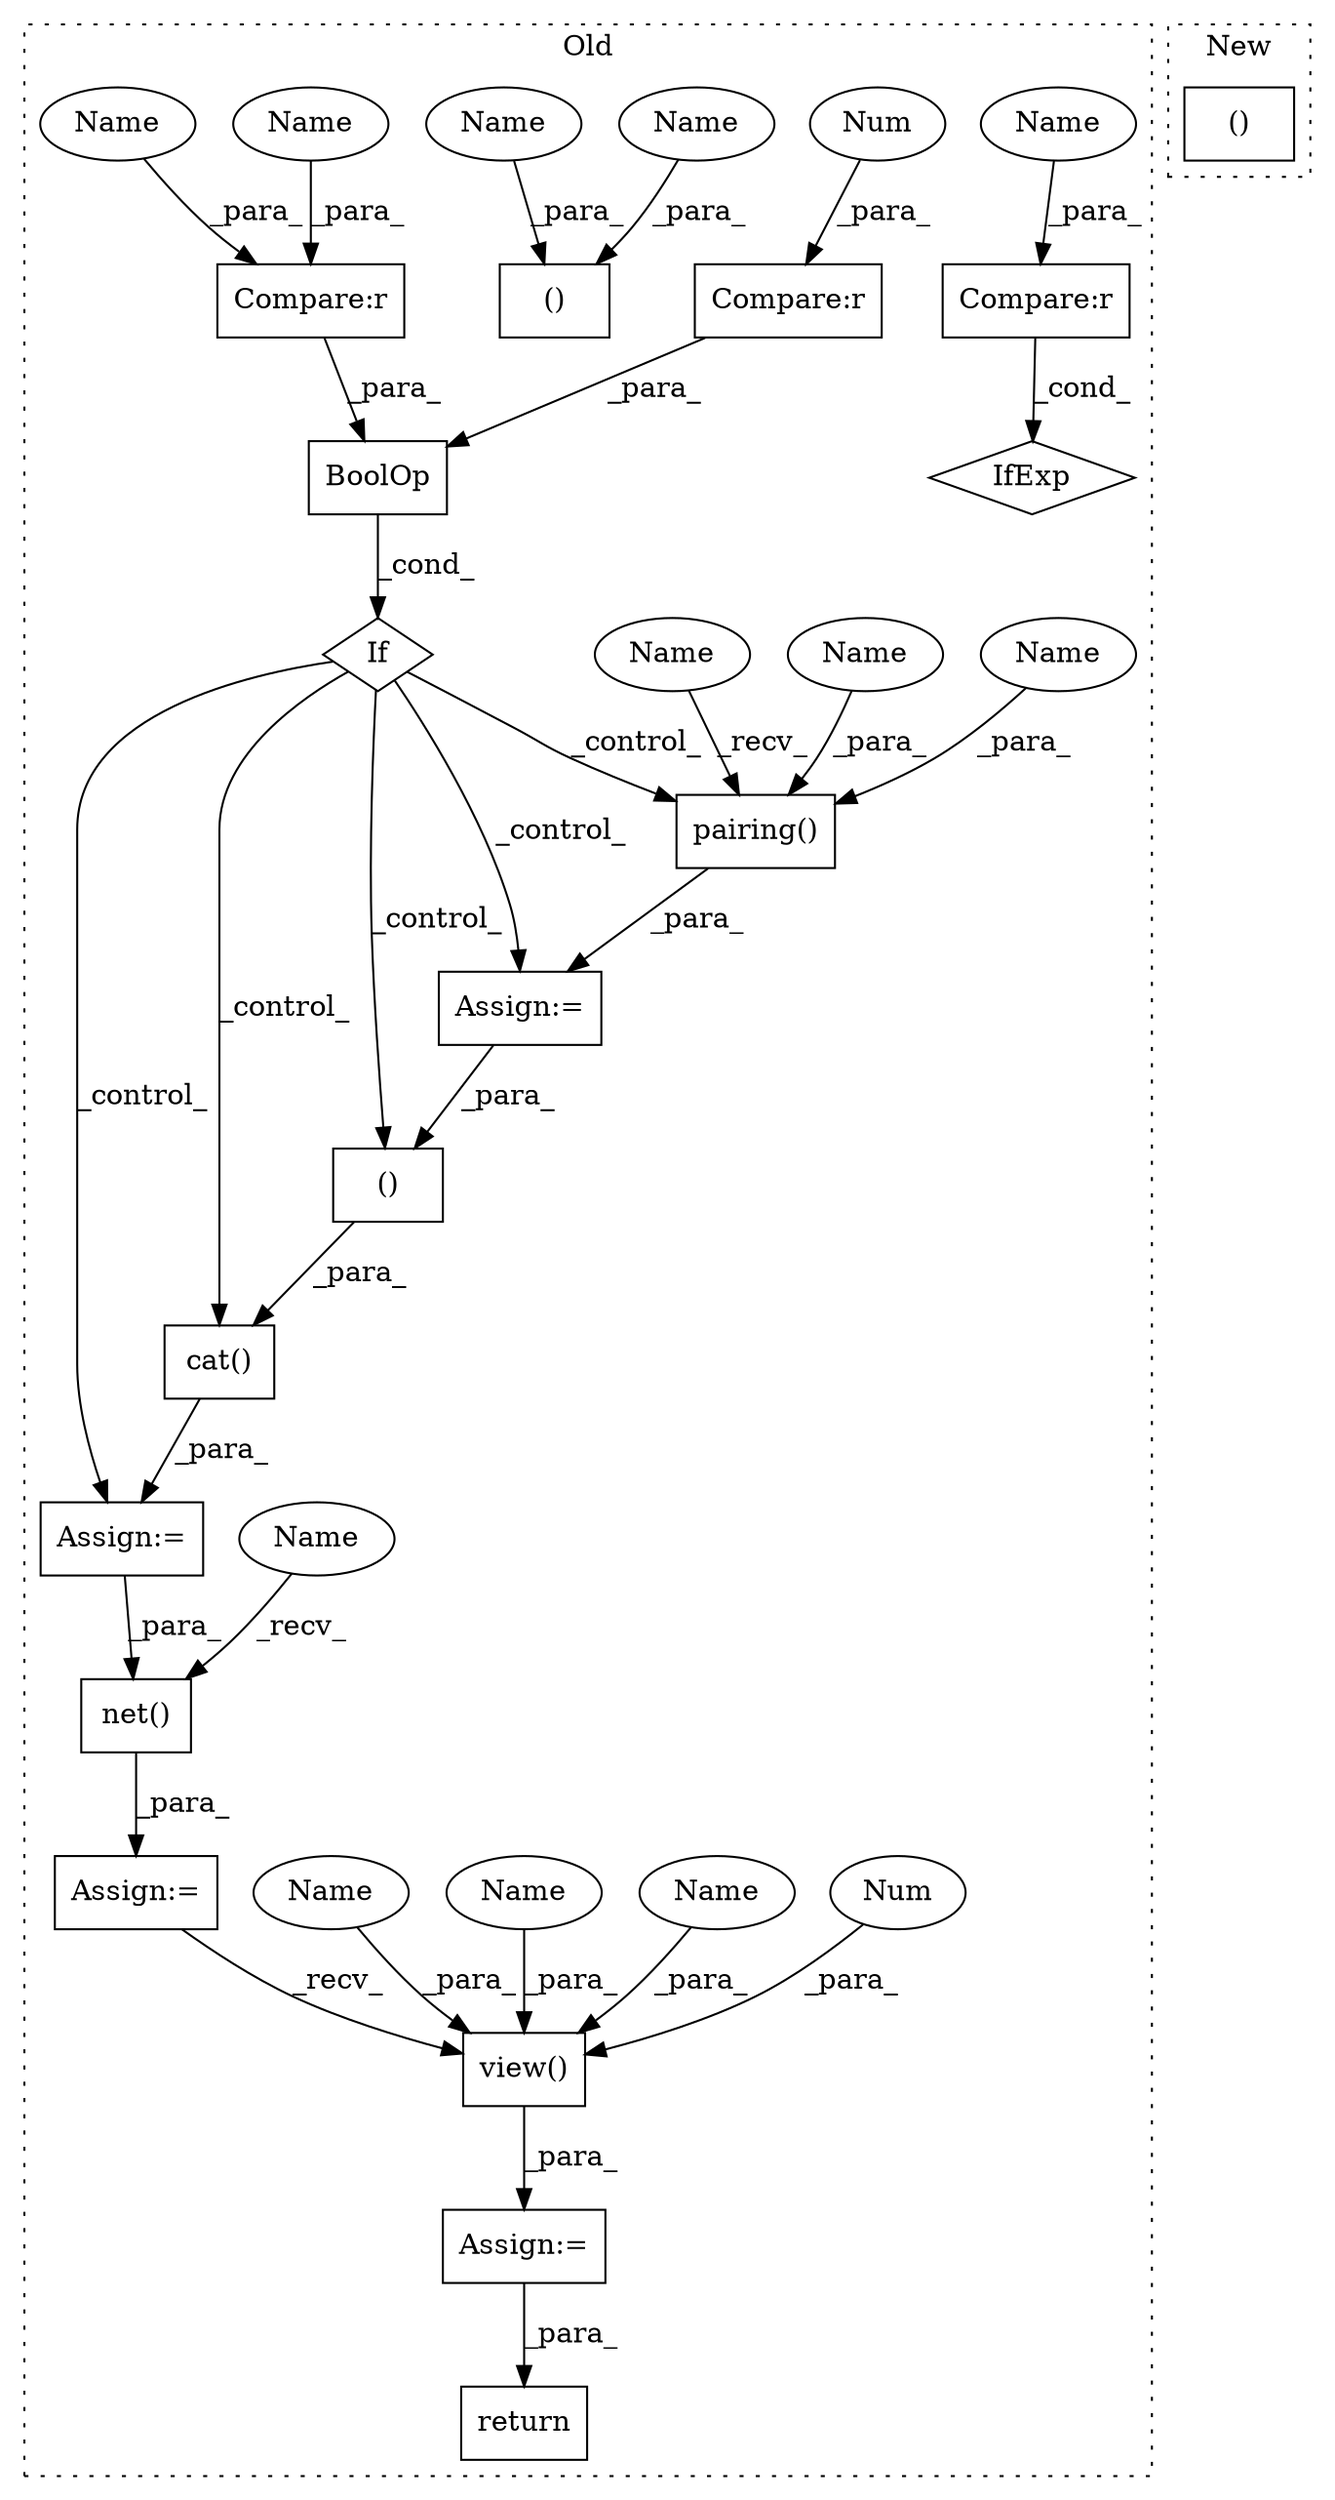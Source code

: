 digraph G {
subgraph cluster0 {
1 [label="IfExp" a="51" s="7631,7646" l="4,6" shape="diamond"];
3 [label="Compare:r" a="40" s="7635" l="11" shape="box"];
4 [label="Compare:r" a="40" s="7838" l="18" shape="box"];
5 [label="If" a="96" s="7813,7856" l="3,14" shape="diamond"];
6 [label="()" a="54" s="8002" l="3" shape="box"];
7 [label="pairing()" a="75" s="7879,7906" l="13,36" shape="box"];
8 [label="Compare:r" a="40" s="7816" l="17" shape="box"];
9 [label="Num" a="76" s="7832" l="1" shape="ellipse"];
10 [label="view()" a="75" s="8086,8124" l="27,1" shape="box"];
11 [label="Num" a="76" s="8122" l="2" shape="ellipse"];
12 [label="BoolOp" a="72" s="7816" l="40" shape="box"];
13 [label="cat()" a="75" s="7985,8006" l="10,8" shape="box"];
14 [label="Assign:=" a="68" s="7982" l="3" shape="box"];
15 [label="Assign:=" a="68" s="8083" l="3" shape="box"];
16 [label="Assign:=" a="68" s="7876" l="3" shape="box"];
17 [label="return" a="93" s="8154" l="7" shape="box"];
18 [label="()" a="54" s="7704" l="6" shape="box"];
19 [label="net()" a="75" s="8062,8072" l="9,1" shape="box"];
20 [label="Assign:=" a="68" s="8059" l="3" shape="box"];
21 [label="Name" a="87" s="7642" l="4" shape="ellipse"];
22 [label="Name" a="87" s="7852" l="4" shape="ellipse"];
23 [label="Name" a="87" s="8062" l="4" shape="ellipse"];
24 [label="Name" a="87" s="7879" l="4" shape="ellipse"];
25 [label="Name" a="87" s="7706" l="1" shape="ellipse"];
26 [label="Name" a="87" s="8119" l="1" shape="ellipse"];
27 [label="Name" a="87" s="8116" l="1" shape="ellipse"];
28 [label="Name" a="87" s="7703" l="1" shape="ellipse"];
29 [label="Name" a="87" s="8113" l="1" shape="ellipse"];
30 [label="Name" a="87" s="7900" l="6" shape="ellipse"];
31 [label="Name" a="87" s="7892" l="6" shape="ellipse"];
32 [label="Name" a="87" s="7838" l="6" shape="ellipse"];
label = "Old";
style="dotted";
}
subgraph cluster1 {
2 [label="()" a="54" s="3260" l="9" shape="box"];
label = "New";
style="dotted";
}
3 -> 1 [label="_cond_"];
4 -> 12 [label="_para_"];
5 -> 6 [label="_control_"];
5 -> 16 [label="_control_"];
5 -> 14 [label="_control_"];
5 -> 7 [label="_control_"];
5 -> 13 [label="_control_"];
6 -> 13 [label="_para_"];
7 -> 16 [label="_para_"];
8 -> 12 [label="_para_"];
9 -> 8 [label="_para_"];
10 -> 15 [label="_para_"];
11 -> 10 [label="_para_"];
12 -> 5 [label="_cond_"];
13 -> 14 [label="_para_"];
14 -> 19 [label="_para_"];
15 -> 17 [label="_para_"];
16 -> 6 [label="_para_"];
19 -> 20 [label="_para_"];
20 -> 10 [label="_recv_"];
21 -> 3 [label="_para_"];
22 -> 4 [label="_para_"];
23 -> 19 [label="_recv_"];
24 -> 7 [label="_recv_"];
25 -> 18 [label="_para_"];
26 -> 10 [label="_para_"];
27 -> 10 [label="_para_"];
28 -> 18 [label="_para_"];
29 -> 10 [label="_para_"];
30 -> 7 [label="_para_"];
31 -> 7 [label="_para_"];
32 -> 4 [label="_para_"];
}